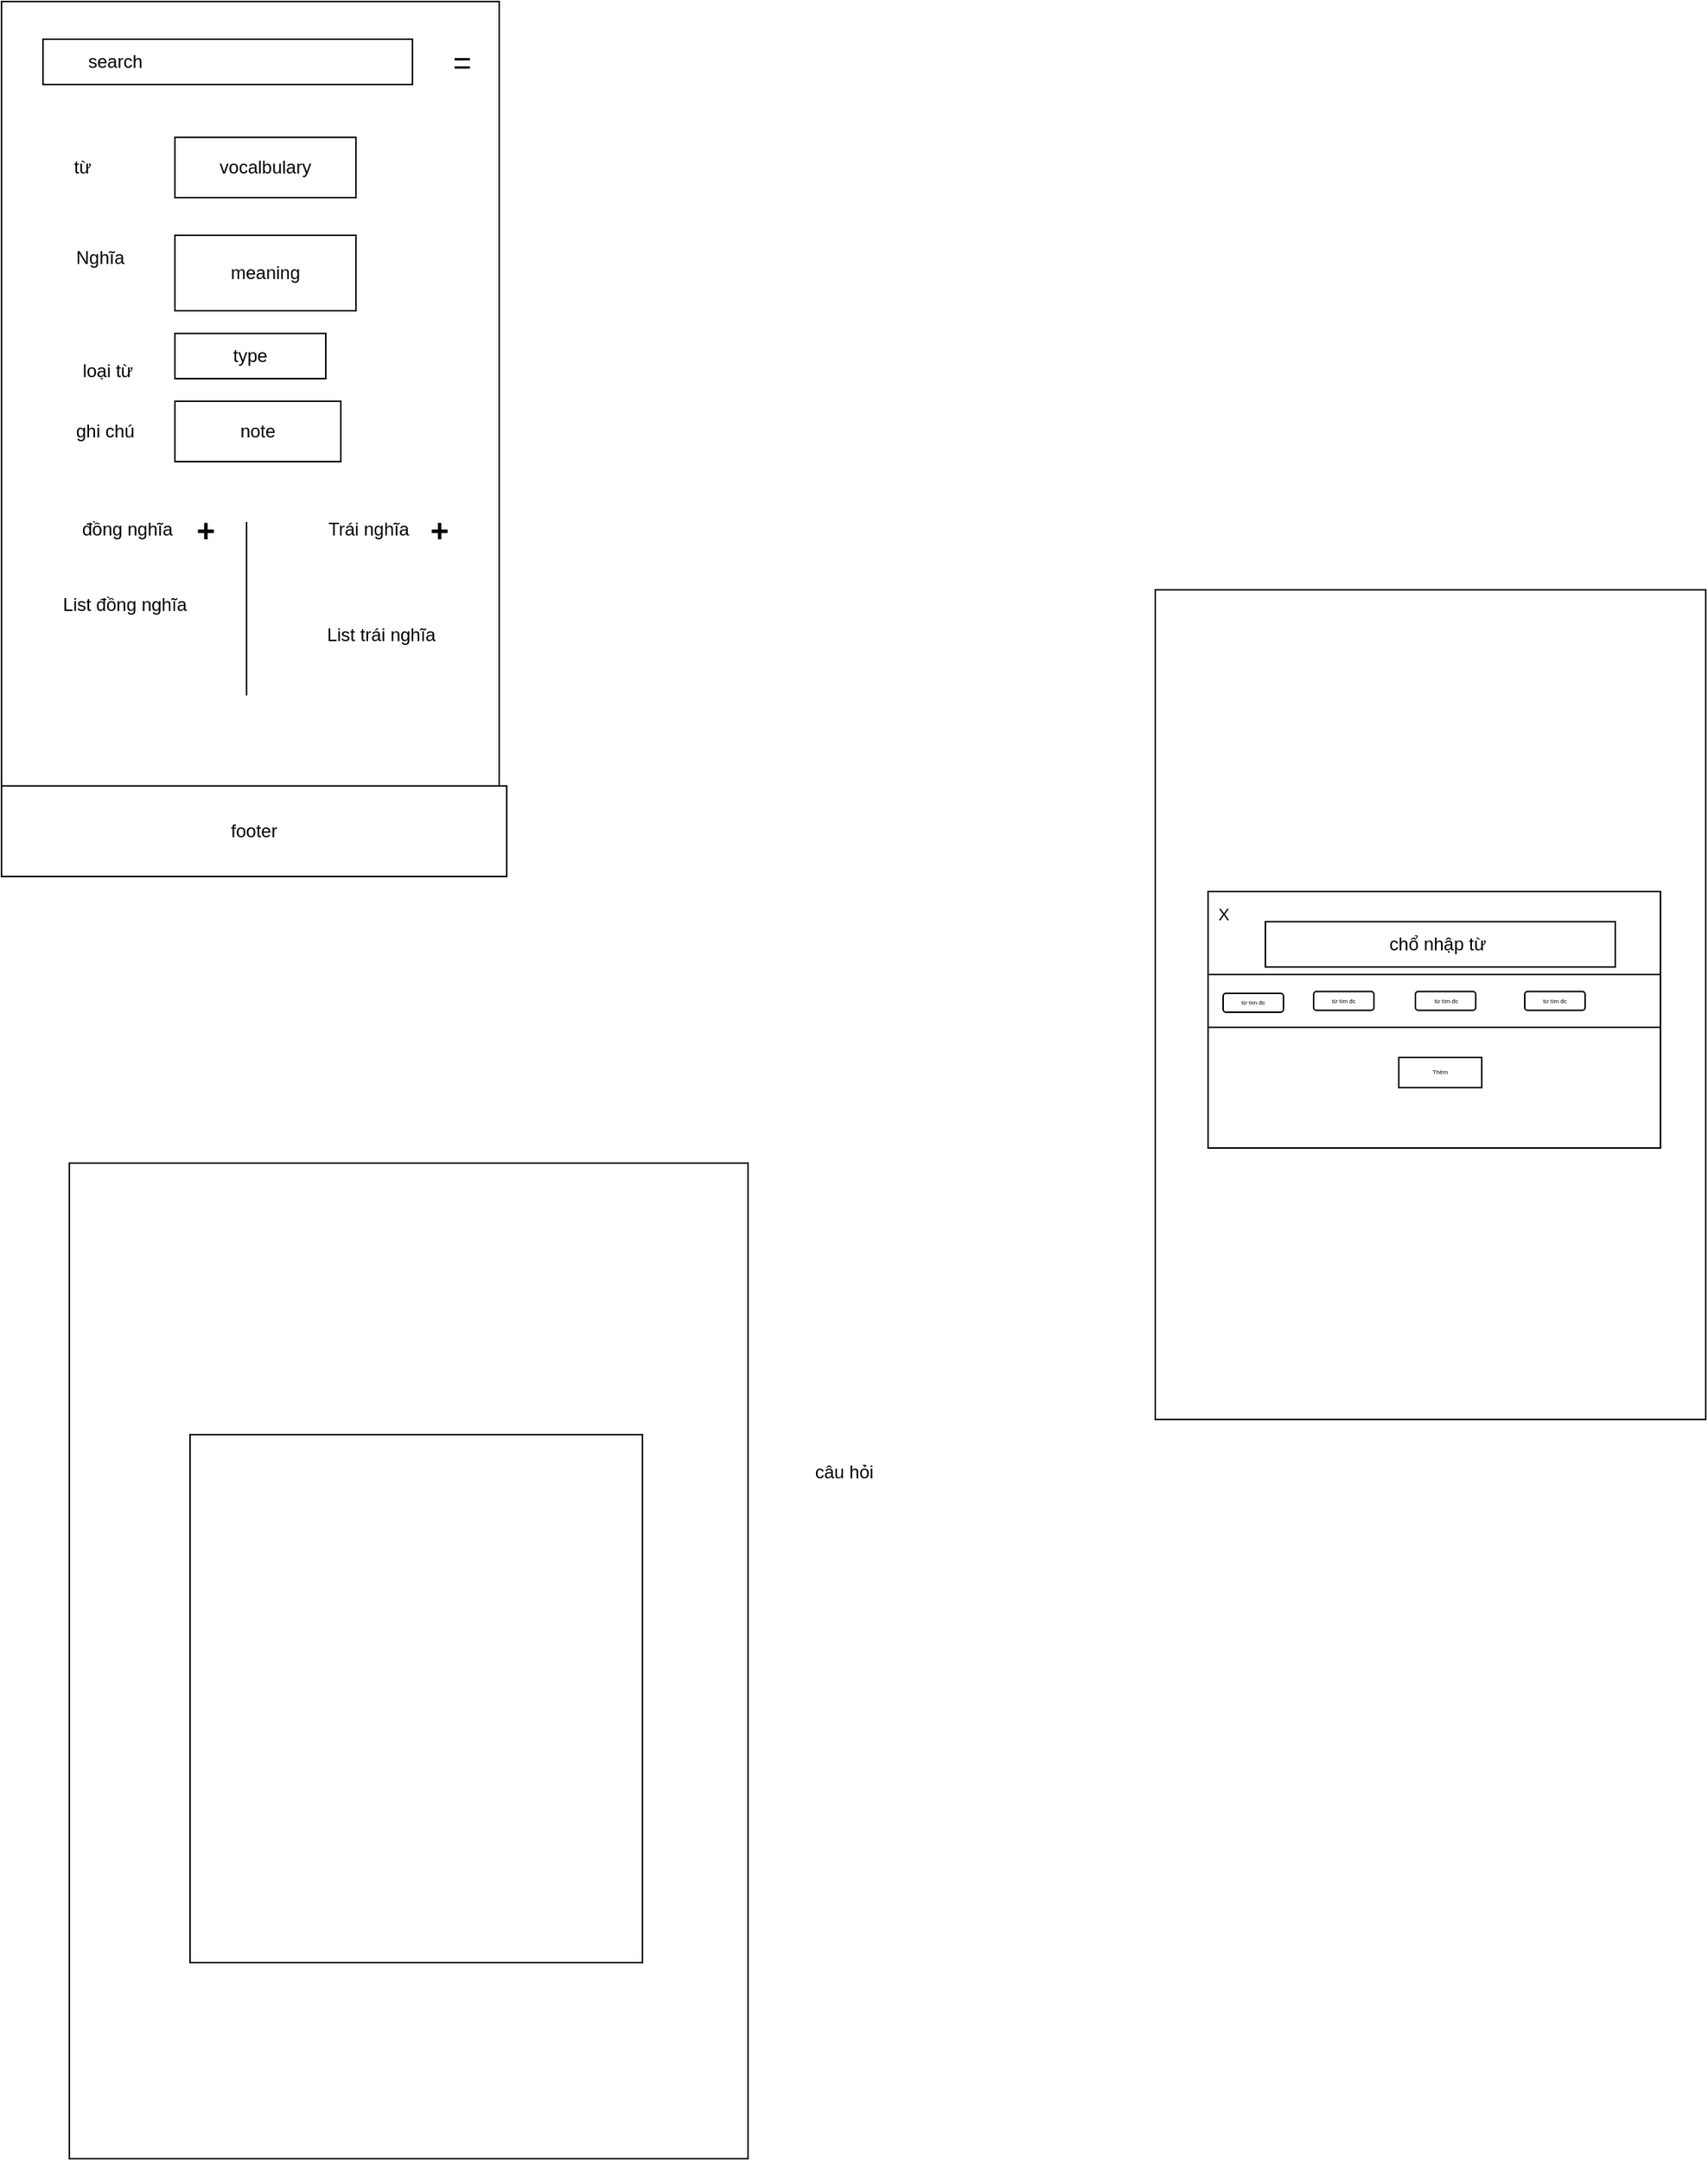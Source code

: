 <mxfile>
    <diagram id="UvGkC7K8fBKDAfQlVkTB" name="Page-1">
        <mxGraphModel dx="975" dy="696" grid="1" gridSize="10" guides="1" tooltips="1" connect="1" arrows="1" fold="1" page="1" pageScale="1" pageWidth="850" pageHeight="1100" math="0" shadow="0">
            <root>
                <mxCell id="0"/>
                <mxCell id="1" parent="0"/>
                <mxCell id="3" value="" style="rounded=0;whiteSpace=wrap;html=1;" parent="1" vertex="1">
                    <mxGeometry x="195" y="90" width="330" height="580" as="geometry"/>
                </mxCell>
                <mxCell id="4" value="vocalbulary" style="rounded=0;whiteSpace=wrap;html=1;" parent="1" vertex="1">
                    <mxGeometry x="310" y="180" width="120" height="40" as="geometry"/>
                </mxCell>
                <mxCell id="5" value="từ&amp;nbsp;" style="text;html=1;align=center;verticalAlign=middle;resizable=0;points=[];autosize=1;strokeColor=none;fillColor=none;" parent="1" vertex="1">
                    <mxGeometry x="230" y="185" width="40" height="30" as="geometry"/>
                </mxCell>
                <mxCell id="6" value="Nghĩa" style="text;html=1;align=center;verticalAlign=middle;resizable=0;points=[];autosize=1;strokeColor=none;fillColor=none;" parent="1" vertex="1">
                    <mxGeometry x="230" y="245" width="60" height="30" as="geometry"/>
                </mxCell>
                <mxCell id="7" value="meaning" style="rounded=0;whiteSpace=wrap;html=1;" parent="1" vertex="1">
                    <mxGeometry x="310" y="245" width="120" height="50" as="geometry"/>
                </mxCell>
                <mxCell id="15" value="" style="rounded=0;whiteSpace=wrap;html=1;" parent="1" vertex="1">
                    <mxGeometry x="222.5" y="115" width="245" height="30" as="geometry"/>
                </mxCell>
                <mxCell id="16" value="search" style="text;html=1;align=center;verticalAlign=middle;resizable=0;points=[];autosize=1;strokeColor=none;fillColor=none;" parent="1" vertex="1">
                    <mxGeometry x="240" y="115" width="60" height="30" as="geometry"/>
                </mxCell>
                <mxCell id="17" value="" style="group" parent="1" vertex="1" connectable="0">
                    <mxGeometry x="222.5" y="425" width="275" height="125" as="geometry"/>
                </mxCell>
                <mxCell id="9" value="đồng nghĩa" style="text;html=1;align=center;verticalAlign=middle;resizable=0;points=[];autosize=1;strokeColor=none;fillColor=none;" parent="17" vertex="1">
                    <mxGeometry x="15" width="80" height="30" as="geometry"/>
                </mxCell>
                <mxCell id="10" value="Trái nghĩa" style="text;html=1;align=center;verticalAlign=middle;resizable=0;points=[];autosize=1;strokeColor=none;fillColor=none;" parent="17" vertex="1">
                    <mxGeometry x="175" width="80" height="30" as="geometry"/>
                </mxCell>
                <mxCell id="12" value="" style="endArrow=none;html=1;" parent="17" edge="1">
                    <mxGeometry width="50" height="50" relative="1" as="geometry">
                        <mxPoint x="135" y="125" as="sourcePoint"/>
                        <mxPoint x="135" y="10" as="targetPoint"/>
                    </mxGeometry>
                </mxCell>
                <mxCell id="13" value="List đồng nghĩa&amp;nbsp;" style="text;html=1;align=center;verticalAlign=middle;resizable=0;points=[];autosize=1;strokeColor=none;fillColor=none;" parent="17" vertex="1">
                    <mxGeometry y="50" width="110" height="30" as="geometry"/>
                </mxCell>
                <mxCell id="14" value="List trái nghĩa&amp;nbsp;" style="text;html=1;align=center;verticalAlign=middle;resizable=0;points=[];autosize=1;strokeColor=none;fillColor=none;" parent="17" vertex="1">
                    <mxGeometry x="175" y="70" width="100" height="30" as="geometry"/>
                </mxCell>
                <mxCell id="18" value="loại từ" style="text;html=1;align=center;verticalAlign=middle;resizable=0;points=[];autosize=1;strokeColor=none;fillColor=none;" parent="1" vertex="1">
                    <mxGeometry x="235" y="320" width="60" height="30" as="geometry"/>
                </mxCell>
                <mxCell id="19" value="type" style="rounded=0;whiteSpace=wrap;html=1;" parent="1" vertex="1">
                    <mxGeometry x="310" y="310" width="100" height="30" as="geometry"/>
                </mxCell>
                <mxCell id="20" value="ghi chú&amp;nbsp;" style="text;html=1;align=center;verticalAlign=middle;resizable=0;points=[];autosize=1;strokeColor=none;fillColor=none;" parent="1" vertex="1">
                    <mxGeometry x="230" y="360" width="70" height="30" as="geometry"/>
                </mxCell>
                <mxCell id="21" value="note" style="rounded=0;whiteSpace=wrap;html=1;" parent="1" vertex="1">
                    <mxGeometry x="310" y="355" width="110" height="40" as="geometry"/>
                </mxCell>
                <mxCell id="23" value="footer" style="rounded=0;whiteSpace=wrap;html=1;" parent="1" vertex="1">
                    <mxGeometry x="195" y="610" width="335" height="60" as="geometry"/>
                </mxCell>
                <mxCell id="24" value="+" style="text;html=1;align=center;verticalAlign=middle;resizable=0;points=[];autosize=1;strokeColor=none;fillColor=none;strokeWidth=4;fontSize=21;fontStyle=1" parent="1" vertex="1">
                    <mxGeometry x="310" y="420" width="40" height="40" as="geometry"/>
                </mxCell>
                <mxCell id="25" value="+" style="text;html=1;align=center;verticalAlign=middle;resizable=0;points=[];autosize=1;strokeColor=none;fillColor=none;strokeWidth=4;fontSize=21;fontStyle=1" parent="1" vertex="1">
                    <mxGeometry x="465" y="420" width="40" height="40" as="geometry"/>
                </mxCell>
                <mxCell id="26" value="=" style="text;html=1;align=center;verticalAlign=middle;resizable=0;points=[];autosize=1;strokeColor=none;fillColor=none;fontSize=21;" parent="1" vertex="1">
                    <mxGeometry x="480" y="110" width="40" height="40" as="geometry"/>
                </mxCell>
                <mxCell id="37" value="" style="rounded=0;whiteSpace=wrap;html=1;fontSize=11;" parent="1" vertex="1">
                    <mxGeometry x="960" y="480" width="365" height="550" as="geometry"/>
                </mxCell>
                <mxCell id="36" value="" style="group;fontColor=#CCFFCC;" parent="1" vertex="1" connectable="0">
                    <mxGeometry x="990" y="680" width="305" height="170" as="geometry"/>
                </mxCell>
                <mxCell id="27" value="" style="rounded=0;whiteSpace=wrap;html=1;labelBackgroundColor=#FFFFFF;" parent="36" vertex="1">
                    <mxGeometry x="5" width="300" height="170" as="geometry"/>
                </mxCell>
                <mxCell id="28" value="chổ nhập từ&amp;nbsp;" style="rounded=0;whiteSpace=wrap;html=1;" parent="36" vertex="1">
                    <mxGeometry x="43" y="20" width="232" height="30" as="geometry"/>
                </mxCell>
                <mxCell id="29" value="" style="rounded=0;whiteSpace=wrap;html=1;" parent="36" vertex="1">
                    <mxGeometry x="5" y="55" width="300" height="35" as="geometry"/>
                </mxCell>
                <mxCell id="30" value="từ tìm đc" style="rounded=1;whiteSpace=wrap;html=1;fontSize=4;" parent="36" vertex="1">
                    <mxGeometry x="15" y="67.5" width="40" height="12.5" as="geometry"/>
                </mxCell>
                <mxCell id="31" value="từ tìm đc" style="rounded=1;whiteSpace=wrap;html=1;fontSize=4;" parent="36" vertex="1">
                    <mxGeometry x="75" y="66.25" width="40" height="12.5" as="geometry"/>
                </mxCell>
                <mxCell id="32" value="từ tìm đc" style="rounded=1;whiteSpace=wrap;html=1;fontSize=4;" parent="36" vertex="1">
                    <mxGeometry x="142.5" y="66.25" width="40" height="12.5" as="geometry"/>
                </mxCell>
                <mxCell id="33" value="từ tìm đc" style="rounded=1;whiteSpace=wrap;html=1;fontSize=4;" parent="36" vertex="1">
                    <mxGeometry x="215" y="66.25" width="40" height="12.5" as="geometry"/>
                </mxCell>
                <mxCell id="34" value="Thêm&amp;nbsp;" style="rounded=0;whiteSpace=wrap;html=1;fontSize=4;" parent="36" vertex="1">
                    <mxGeometry x="131.5" y="110" width="55" height="20" as="geometry"/>
                </mxCell>
                <mxCell id="35" value="X" style="text;html=1;align=center;verticalAlign=middle;resizable=0;points=[];autosize=1;strokeColor=none;fillColor=none;fontSize=11;" parent="36" vertex="1">
                    <mxGeometry width="30" height="30" as="geometry"/>
                </mxCell>
                <mxCell id="39" value="" style="rounded=0;whiteSpace=wrap;html=1;" vertex="1" parent="1">
                    <mxGeometry x="240" y="860" width="450" height="660" as="geometry"/>
                </mxCell>
                <mxCell id="40" value="" style="rounded=0;whiteSpace=wrap;html=1;" vertex="1" parent="1">
                    <mxGeometry x="320" y="1040" width="300" height="350" as="geometry"/>
                </mxCell>
                <mxCell id="41" value="câu hỏi&amp;nbsp;" style="text;html=1;align=center;verticalAlign=middle;resizable=0;points=[];autosize=1;strokeColor=none;fillColor=none;" vertex="1" parent="1">
                    <mxGeometry x="720" y="1050" width="70" height="30" as="geometry"/>
                </mxCell>
            </root>
        </mxGraphModel>
    </diagram>
</mxfile>